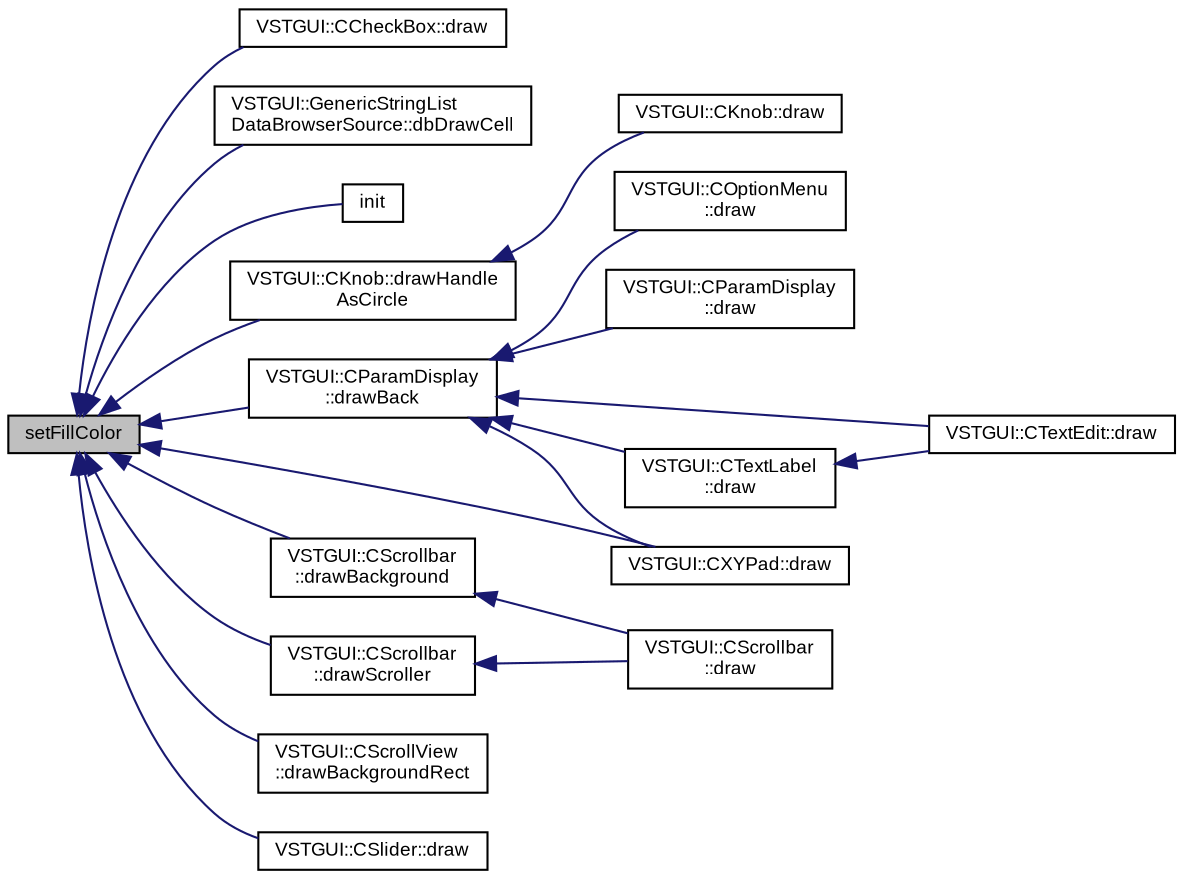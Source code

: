 digraph "setFillColor"
{
  bgcolor="transparent";
  edge [fontname="Arial",fontsize="9",labelfontname="Arial",labelfontsize="9"];
  node [fontname="Arial",fontsize="9",shape=record];
  rankdir="LR";
  Node1 [label="setFillColor",height=0.2,width=0.4,color="black", fillcolor="grey75", style="filled" fontcolor="black"];
  Node1 -> Node2 [dir="back",color="midnightblue",fontsize="9",style="solid",fontname="Arial"];
  Node2 [label="VSTGUI::CCheckBox::draw",height=0.2,width=0.4,color="black",URL="$class_v_s_t_g_u_i_1_1_c_check_box.html#ae25271b6e9cac9c3e21437c10ec491d8",tooltip="called if the view should draw itself "];
  Node1 -> Node3 [dir="back",color="midnightblue",fontsize="9",style="solid",fontname="Arial"];
  Node3 [label="VSTGUI::GenericStringList\lDataBrowserSource::dbDrawCell",height=0.2,width=0.4,color="black",URL="$class_v_s_t_g_u_i_1_1_generic_string_list_data_browser_source.html#a2764a494bfbadf5fd5bf3fead287d4d2"];
  Node1 -> Node4 [dir="back",color="midnightblue",fontsize="9",style="solid",fontname="Arial"];
  Node4 [label="init",height=0.2,width=0.4,color="black",URL="$class_v_s_t_g_u_i_1_1_c_draw_context.html#a02fd73d861ef2e4aabb38c0c9ff82947"];
  Node1 -> Node5 [dir="back",color="midnightblue",fontsize="9",style="solid",fontname="Arial"];
  Node5 [label="VSTGUI::CKnob::drawHandle\lAsCircle",height=0.2,width=0.4,color="black",URL="$class_v_s_t_g_u_i_1_1_c_knob.html#a909d81efaadf43eafdbb35e862f372c1"];
  Node5 -> Node6 [dir="back",color="midnightblue",fontsize="9",style="solid",fontname="Arial"];
  Node6 [label="VSTGUI::CKnob::draw",height=0.2,width=0.4,color="black",URL="$class_v_s_t_g_u_i_1_1_c_knob.html#a83ee48340580dff7f1796dbebe7b0a0f",tooltip="called if the view should draw itself "];
  Node1 -> Node7 [dir="back",color="midnightblue",fontsize="9",style="solid",fontname="Arial"];
  Node7 [label="VSTGUI::CParamDisplay\l::drawBack",height=0.2,width=0.4,color="black",URL="$class_v_s_t_g_u_i_1_1_c_param_display.html#a6f6b17c0e76994fd79b3dd92a923b466"];
  Node7 -> Node8 [dir="back",color="midnightblue",fontsize="9",style="solid",fontname="Arial"];
  Node8 [label="VSTGUI::COptionMenu\l::draw",height=0.2,width=0.4,color="black",URL="$class_v_s_t_g_u_i_1_1_c_option_menu.html#a83ee48340580dff7f1796dbebe7b0a0f",tooltip="called if the view should draw itself "];
  Node7 -> Node9 [dir="back",color="midnightblue",fontsize="9",style="solid",fontname="Arial"];
  Node9 [label="VSTGUI::CParamDisplay\l::draw",height=0.2,width=0.4,color="black",URL="$class_v_s_t_g_u_i_1_1_c_param_display.html#a83ee48340580dff7f1796dbebe7b0a0f",tooltip="called if the view should draw itself "];
  Node7 -> Node10 [dir="back",color="midnightblue",fontsize="9",style="solid",fontname="Arial"];
  Node10 [label="VSTGUI::CTextEdit::draw",height=0.2,width=0.4,color="black",URL="$class_v_s_t_g_u_i_1_1_c_text_edit.html#a83ee48340580dff7f1796dbebe7b0a0f",tooltip="called if the view should draw itself "];
  Node7 -> Node11 [dir="back",color="midnightblue",fontsize="9",style="solid",fontname="Arial"];
  Node11 [label="VSTGUI::CTextLabel\l::draw",height=0.2,width=0.4,color="black",URL="$class_v_s_t_g_u_i_1_1_c_text_label.html#a83ee48340580dff7f1796dbebe7b0a0f",tooltip="called if the view should draw itself "];
  Node11 -> Node10 [dir="back",color="midnightblue",fontsize="9",style="solid",fontname="Arial"];
  Node7 -> Node12 [dir="back",color="midnightblue",fontsize="9",style="solid",fontname="Arial"];
  Node12 [label="VSTGUI::CXYPad::draw",height=0.2,width=0.4,color="black",URL="$class_v_s_t_g_u_i_1_1_c_x_y_pad.html#ae25271b6e9cac9c3e21437c10ec491d8",tooltip="called if the view should draw itself "];
  Node1 -> Node13 [dir="back",color="midnightblue",fontsize="9",style="solid",fontname="Arial"];
  Node13 [label="VSTGUI::CScrollbar\l::drawBackground",height=0.2,width=0.4,color="black",URL="$class_v_s_t_g_u_i_1_1_c_scrollbar.html#ad9720bcb4fcd3abb228961f604bf35b3"];
  Node13 -> Node14 [dir="back",color="midnightblue",fontsize="9",style="solid",fontname="Arial"];
  Node14 [label="VSTGUI::CScrollbar\l::draw",height=0.2,width=0.4,color="black",URL="$class_v_s_t_g_u_i_1_1_c_scrollbar.html#a83ee48340580dff7f1796dbebe7b0a0f",tooltip="called if the view should draw itself "];
  Node1 -> Node15 [dir="back",color="midnightblue",fontsize="9",style="solid",fontname="Arial"];
  Node15 [label="VSTGUI::CScrollbar\l::drawScroller",height=0.2,width=0.4,color="black",URL="$class_v_s_t_g_u_i_1_1_c_scrollbar.html#a14deb57c11ddd9926be3d98036b5703c"];
  Node15 -> Node14 [dir="back",color="midnightblue",fontsize="9",style="solid",fontname="Arial"];
  Node1 -> Node16 [dir="back",color="midnightblue",fontsize="9",style="solid",fontname="Arial"];
  Node16 [label="VSTGUI::CScrollView\l::drawBackgroundRect",height=0.2,width=0.4,color="black",URL="$class_v_s_t_g_u_i_1_1_c_scroll_view.html#a73195afa396240ad593e6a07dc412528",tooltip="draw the background "];
  Node1 -> Node17 [dir="back",color="midnightblue",fontsize="9",style="solid",fontname="Arial"];
  Node17 [label="VSTGUI::CSlider::draw",height=0.2,width=0.4,color="black",URL="$class_v_s_t_g_u_i_1_1_c_slider.html#a4d1b0aba91a42c8790d16724fd1cf08e",tooltip="called if the view should draw itself "];
  Node1 -> Node12 [dir="back",color="midnightblue",fontsize="9",style="solid",fontname="Arial"];
}
